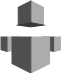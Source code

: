 <?xml version="1.0" encoding="UTF-8"?>
<dia:diagram xmlns:dia="http://www.lysator.liu.se/~alla/dia/">
  <dia:layer name="Fondo" visible="true" active="true">
    <dia:group>
      <dia:group>
        <dia:object type="Standard - Polygon" version="0" id="O0">
          <dia:attribute name="obj_pos">
            <dia:point val="3.096,2.5"/>
          </dia:attribute>
          <dia:attribute name="obj_bb">
            <dia:rectangle val="3.096,2.5;3.692,3.222"/>
          </dia:attribute>
          <dia:attribute name="poly_points">
            <dia:point val="3.096,2.5"/>
            <dia:point val="3.692,2.5"/>
            <dia:point val="3.692,3.222"/>
            <dia:point val="3.096,3.133"/>
          </dia:attribute>
          <dia:attribute name="line_color">
            <dia:color val="#4f4f4f"/>
          </dia:attribute>
          <dia:attribute name="line_width">
            <dia:real val="0"/>
          </dia:attribute>
          <dia:attribute name="inner_color">
            <dia:color val="#4f4f4f"/>
          </dia:attribute>
          <dia:attribute name="show_background">
            <dia:boolean val="true"/>
          </dia:attribute>
        </dia:object>
        <dia:object type="Standard - Polygon" version="0" id="O1">
          <dia:attribute name="obj_pos">
            <dia:point val="1.904,2.5"/>
          </dia:attribute>
          <dia:attribute name="obj_bb">
            <dia:rectangle val="1.309,2.5;1.904,3.223"/>
          </dia:attribute>
          <dia:attribute name="poly_points">
            <dia:point val="1.904,2.5"/>
            <dia:point val="1.309,2.5"/>
            <dia:point val="1.309,3.223"/>
            <dia:point val="1.904,3.133"/>
          </dia:attribute>
          <dia:attribute name="line_color">
            <dia:color val="#acacac"/>
          </dia:attribute>
          <dia:attribute name="line_width">
            <dia:real val="0"/>
          </dia:attribute>
          <dia:attribute name="inner_color">
            <dia:color val="#acacac"/>
          </dia:attribute>
          <dia:attribute name="show_background">
            <dia:boolean val="true"/>
          </dia:attribute>
        </dia:object>
        <dia:object type="Standard - Polygon" version="0" id="O2">
          <dia:attribute name="obj_pos">
            <dia:point val="3.13,1.906"/>
          </dia:attribute>
          <dia:attribute name="obj_bb">
            <dia:rectangle val="2.5,0.7;3.13,1.906"/>
          </dia:attribute>
          <dia:attribute name="poly_points">
            <dia:point val="3.13,1.906"/>
            <dia:point val="2.5,1.78"/>
            <dia:point val="2.5,0.7"/>
            <dia:point val="3.13,1.015"/>
          </dia:attribute>
          <dia:attribute name="line_color">
            <dia:color val="#acacac"/>
          </dia:attribute>
          <dia:attribute name="line_width">
            <dia:real val="0"/>
          </dia:attribute>
          <dia:attribute name="inner_color">
            <dia:color val="#acacac"/>
          </dia:attribute>
          <dia:attribute name="show_background">
            <dia:boolean val="true"/>
          </dia:attribute>
        </dia:object>
        <dia:object type="Standard - Polygon" version="0" id="O3">
          <dia:attribute name="obj_pos">
            <dia:point val="1.87,1.906"/>
          </dia:attribute>
          <dia:attribute name="obj_bb">
            <dia:rectangle val="1.87,0.7;2.5,1.906"/>
          </dia:attribute>
          <dia:attribute name="poly_points">
            <dia:point val="1.87,1.906"/>
            <dia:point val="2.5,1.78"/>
            <dia:point val="2.5,0.7"/>
            <dia:point val="1.87,1.015"/>
          </dia:attribute>
          <dia:attribute name="line_color">
            <dia:color val="#4f4f4f"/>
          </dia:attribute>
          <dia:attribute name="line_width">
            <dia:real val="0"/>
          </dia:attribute>
          <dia:attribute name="inner_color">
            <dia:color val="#4f4f4f"/>
          </dia:attribute>
          <dia:attribute name="show_background">
            <dia:boolean val="true"/>
          </dia:attribute>
        </dia:object>
        <dia:object type="Standard - Polygon" version="0" id="O4">
          <dia:attribute name="obj_pos">
            <dia:point val="3.13,1.906"/>
          </dia:attribute>
          <dia:attribute name="obj_bb">
            <dia:rectangle val="1.87,1.78;3.13,1.994"/>
          </dia:attribute>
          <dia:attribute name="poly_points">
            <dia:point val="3.13,1.906"/>
            <dia:point val="2.5,1.994"/>
            <dia:point val="1.87,1.906"/>
            <dia:point val="2.5,1.78"/>
          </dia:attribute>
          <dia:attribute name="line_color">
            <dia:color val="#373737"/>
          </dia:attribute>
          <dia:attribute name="line_width">
            <dia:real val="0"/>
          </dia:attribute>
          <dia:attribute name="inner_color">
            <dia:color val="#373737"/>
          </dia:attribute>
          <dia:attribute name="show_background">
            <dia:boolean val="true"/>
          </dia:attribute>
        </dia:object>
        <dia:object type="Standard - Polygon" version="0" id="O5">
          <dia:attribute name="obj_pos">
            <dia:point val="3.44,2.5"/>
          </dia:attribute>
          <dia:attribute name="obj_bb">
            <dia:rectangle val="2.5,2.5;3.44,4.3"/>
          </dia:attribute>
          <dia:attribute name="poly_points">
            <dia:point val="3.44,2.5"/>
            <dia:point val="2.5,2.5"/>
            <dia:point val="2.5,4.3"/>
            <dia:point val="3.44,3.83"/>
          </dia:attribute>
          <dia:attribute name="line_color">
            <dia:color val="#acacac"/>
          </dia:attribute>
          <dia:attribute name="line_width">
            <dia:real val="0"/>
          </dia:attribute>
          <dia:attribute name="inner_color">
            <dia:color val="#acacac"/>
          </dia:attribute>
          <dia:attribute name="show_background">
            <dia:boolean val="true"/>
          </dia:attribute>
        </dia:object>
        <dia:object type="Standard - Polygon" version="0" id="O6">
          <dia:attribute name="obj_pos">
            <dia:point val="1.559,2.5"/>
          </dia:attribute>
          <dia:attribute name="obj_bb">
            <dia:rectangle val="1.559,2.5;2.5,4.3"/>
          </dia:attribute>
          <dia:attribute name="poly_points">
            <dia:point val="1.559,2.5"/>
            <dia:point val="2.5,2.5"/>
            <dia:point val="2.5,4.3"/>
            <dia:point val="1.559,3.83"/>
          </dia:attribute>
          <dia:attribute name="line_color">
            <dia:color val="#4f4f4f"/>
          </dia:attribute>
          <dia:attribute name="line_width">
            <dia:real val="0"/>
          </dia:attribute>
          <dia:attribute name="inner_color">
            <dia:color val="#4f4f4f"/>
          </dia:attribute>
          <dia:attribute name="show_background">
            <dia:boolean val="true"/>
          </dia:attribute>
        </dia:object>
        <dia:object type="Standard - Polygon" version="0" id="O7">
          <dia:attribute name="obj_pos">
            <dia:point val="3.692,3.222"/>
          </dia:attribute>
          <dia:attribute name="obj_bb">
            <dia:rectangle val="3.692,2.5;3.991,3.222"/>
          </dia:attribute>
          <dia:attribute name="poly_points">
            <dia:point val="3.692,3.222"/>
            <dia:point val="3.991,3.133"/>
            <dia:point val="3.991,2.5"/>
            <dia:point val="3.692,2.5"/>
          </dia:attribute>
          <dia:attribute name="line_color">
            <dia:color val="#acacac"/>
          </dia:attribute>
          <dia:attribute name="line_width">
            <dia:real val="0"/>
          </dia:attribute>
          <dia:attribute name="inner_color">
            <dia:color val="#acacac"/>
          </dia:attribute>
          <dia:attribute name="show_background">
            <dia:boolean val="true"/>
          </dia:attribute>
        </dia:object>
        <dia:object type="Standard - Polygon" version="0" id="O8">
          <dia:attribute name="obj_pos">
            <dia:point val="1.309,3.223"/>
          </dia:attribute>
          <dia:attribute name="obj_bb">
            <dia:rectangle val="1.009,2.5;1.309,3.223"/>
          </dia:attribute>
          <dia:attribute name="poly_points">
            <dia:point val="1.309,3.223"/>
            <dia:point val="1.009,3.133"/>
            <dia:point val="1.009,2.5"/>
            <dia:point val="1.309,2.5"/>
          </dia:attribute>
          <dia:attribute name="line_color">
            <dia:color val="#4f4f4f"/>
          </dia:attribute>
          <dia:attribute name="line_width">
            <dia:real val="0"/>
          </dia:attribute>
          <dia:attribute name="inner_color">
            <dia:color val="#4f4f4f"/>
          </dia:attribute>
          <dia:attribute name="show_background">
            <dia:boolean val="true"/>
          </dia:attribute>
        </dia:object>
      </dia:group>
    </dia:group>
  </dia:layer>
</dia:diagram>
